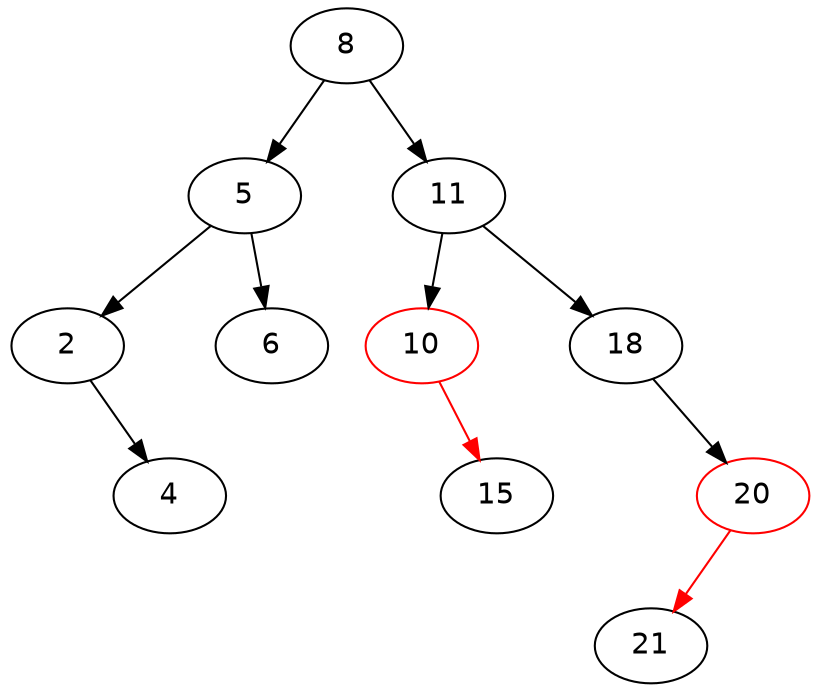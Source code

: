 digraph G {
	graph [fontname = "Helvetica"];
	node [fontname = "Helvetica"];
	edge [fontname = "Helvetica"];

	8 -> 5;
	m8 [label="", width=0.1, style=invis];
	8 -> m8 [style=invis];
	8 -> 11;
	{rank=same 5 -> m8 -> 11 [style=invis]};

	5 -> 2;
	m5 [label="", width=0.1, style=invis];
	5 -> m5 [style=invis];
	5 -> 6;
	{rank=same 2 -> m5 -> 6 [style=invis]};

	l2 [label="", width=0.1, style=invis];
	2 -> l2 [style=invis];
	m2 [label="", width=0.1, style=invis];
	2 -> m2 [style=invis];
	2 -> 4;
	{rank=same l2 -> m2 -> 4 [style=invis]};

	10 [color=red];
	11 -> 10;
	m11 [label="", width=0.1, style=invis];
	11 -> m11 [style=invis];
	11 -> 18;
	{rank=same 10 -> m11 -> 18 [style=invis]};

	l10 [label="", width=0.1, style=invis];
	10 -> l10 [style=invis];
	m10 [label="", width=0.1, style=invis];
	10 -> m10 [style=invis];
	10 -> 15 [color=red];
	{rank=same l10 -> m10 -> 15 [style=invis]};

	l18 [label="", width=0.1, style=invis];
	18 -> l18 [style=invis];
	m18 [label="", width=0.1, style=invis];
	18 -> m18 [style=invis];
	18 -> 20;
	{rank=same l18 -> m18 -> 20 [style=invis]};

	20 [color=red];
	20 -> 21 [color=red];
	m20 [label="", width=0.1, style=invis];
	20 -> m20 [style=invis];
	r20 [label="", width=0.1, style=invis];
	20 -> r20 [style=invis];
	{rank=same 21 -> m20 -> r20 [style=invis]};
}
